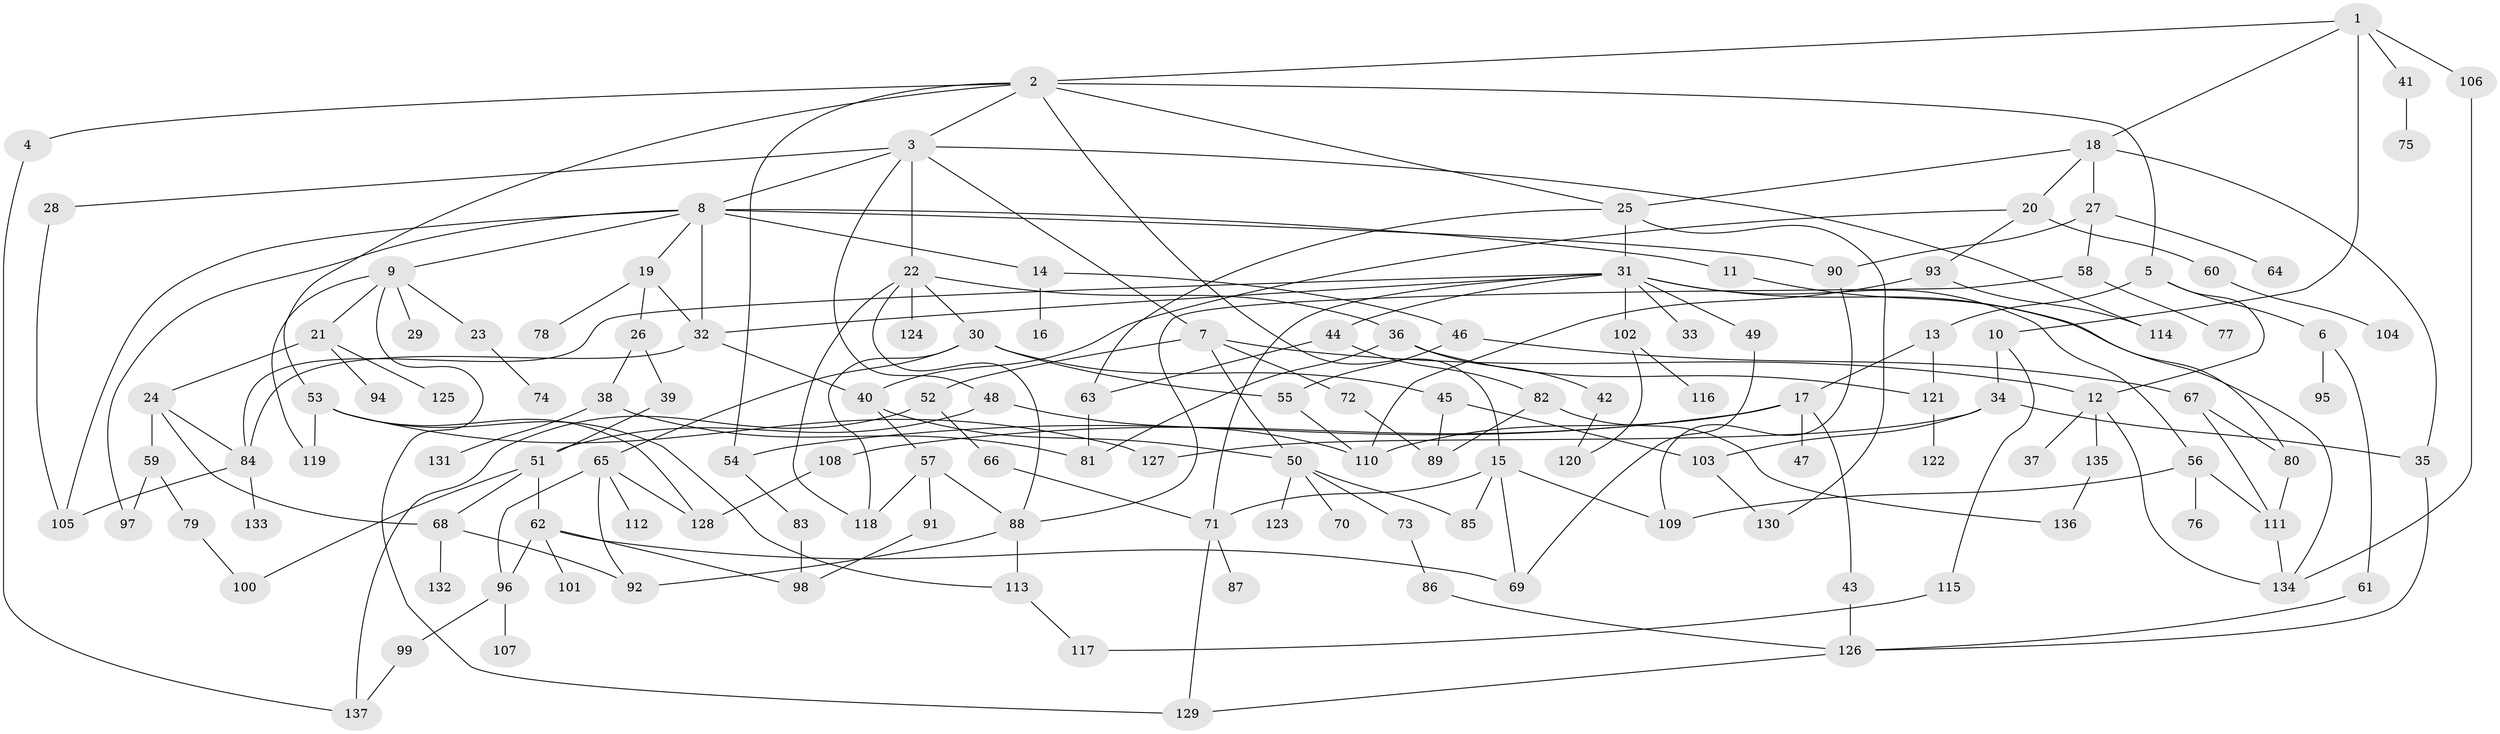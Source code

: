 // coarse degree distribution, {5: 0.13043478260869565, 13: 0.014492753623188406, 6: 0.057971014492753624, 3: 0.2608695652173913, 4: 0.17391304347826086, 2: 0.15942028985507245, 9: 0.043478260869565216, 1: 0.11594202898550725, 7: 0.043478260869565216}
// Generated by graph-tools (version 1.1) at 2025/43/03/06/25 01:43:18]
// undirected, 137 vertices, 203 edges
graph export_dot {
graph [start="1"]
  node [color=gray90,style=filled];
  1;
  2;
  3;
  4;
  5;
  6;
  7;
  8;
  9;
  10;
  11;
  12;
  13;
  14;
  15;
  16;
  17;
  18;
  19;
  20;
  21;
  22;
  23;
  24;
  25;
  26;
  27;
  28;
  29;
  30;
  31;
  32;
  33;
  34;
  35;
  36;
  37;
  38;
  39;
  40;
  41;
  42;
  43;
  44;
  45;
  46;
  47;
  48;
  49;
  50;
  51;
  52;
  53;
  54;
  55;
  56;
  57;
  58;
  59;
  60;
  61;
  62;
  63;
  64;
  65;
  66;
  67;
  68;
  69;
  70;
  71;
  72;
  73;
  74;
  75;
  76;
  77;
  78;
  79;
  80;
  81;
  82;
  83;
  84;
  85;
  86;
  87;
  88;
  89;
  90;
  91;
  92;
  93;
  94;
  95;
  96;
  97;
  98;
  99;
  100;
  101;
  102;
  103;
  104;
  105;
  106;
  107;
  108;
  109;
  110;
  111;
  112;
  113;
  114;
  115;
  116;
  117;
  118;
  119;
  120;
  121;
  122;
  123;
  124;
  125;
  126;
  127;
  128;
  129;
  130;
  131;
  132;
  133;
  134;
  135;
  136;
  137;
  1 -- 2;
  1 -- 10;
  1 -- 18;
  1 -- 41;
  1 -- 106;
  2 -- 3;
  2 -- 4;
  2 -- 5;
  2 -- 15;
  2 -- 25;
  2 -- 53;
  2 -- 54;
  3 -- 7;
  3 -- 8;
  3 -- 22;
  3 -- 28;
  3 -- 48;
  3 -- 114;
  4 -- 137;
  5 -- 6;
  5 -- 13;
  5 -- 12;
  6 -- 61;
  6 -- 95;
  7 -- 12;
  7 -- 52;
  7 -- 72;
  7 -- 50;
  8 -- 9;
  8 -- 11;
  8 -- 14;
  8 -- 19;
  8 -- 97;
  8 -- 32;
  8 -- 105;
  8 -- 90;
  9 -- 21;
  9 -- 23;
  9 -- 29;
  9 -- 119;
  9 -- 129;
  10 -- 34;
  10 -- 115;
  11 -- 80;
  12 -- 37;
  12 -- 135;
  12 -- 134;
  13 -- 17;
  13 -- 121;
  14 -- 16;
  14 -- 46;
  15 -- 71;
  15 -- 85;
  15 -- 69;
  15 -- 109;
  17 -- 43;
  17 -- 47;
  17 -- 54;
  17 -- 108;
  17 -- 110;
  18 -- 20;
  18 -- 27;
  18 -- 35;
  18 -- 25;
  19 -- 26;
  19 -- 32;
  19 -- 78;
  20 -- 40;
  20 -- 60;
  20 -- 93;
  21 -- 24;
  21 -- 94;
  21 -- 125;
  22 -- 30;
  22 -- 36;
  22 -- 88;
  22 -- 124;
  22 -- 118;
  23 -- 74;
  24 -- 59;
  24 -- 84;
  24 -- 68;
  25 -- 31;
  25 -- 63;
  25 -- 130;
  26 -- 38;
  26 -- 39;
  27 -- 58;
  27 -- 64;
  27 -- 90;
  28 -- 105;
  30 -- 45;
  30 -- 55;
  30 -- 65;
  30 -- 118;
  31 -- 33;
  31 -- 44;
  31 -- 49;
  31 -- 56;
  31 -- 102;
  31 -- 134;
  31 -- 84;
  31 -- 71;
  31 -- 32;
  32 -- 84;
  32 -- 40;
  34 -- 35;
  34 -- 127;
  34 -- 103;
  35 -- 126;
  36 -- 42;
  36 -- 81;
  36 -- 121;
  38 -- 131;
  38 -- 81;
  39 -- 51;
  40 -- 50;
  40 -- 57;
  41 -- 75;
  42 -- 120;
  43 -- 126;
  44 -- 82;
  44 -- 63;
  45 -- 103;
  45 -- 89;
  46 -- 67;
  46 -- 55;
  48 -- 51;
  48 -- 110;
  49 -- 69;
  50 -- 70;
  50 -- 73;
  50 -- 123;
  50 -- 85;
  51 -- 62;
  51 -- 68;
  51 -- 100;
  52 -- 66;
  52 -- 137;
  53 -- 113;
  53 -- 127;
  53 -- 119;
  53 -- 128;
  54 -- 83;
  55 -- 110;
  56 -- 76;
  56 -- 111;
  56 -- 109;
  57 -- 91;
  57 -- 88;
  57 -- 118;
  58 -- 77;
  58 -- 88;
  59 -- 79;
  59 -- 97;
  60 -- 104;
  61 -- 126;
  62 -- 69;
  62 -- 96;
  62 -- 101;
  62 -- 98;
  63 -- 81;
  65 -- 92;
  65 -- 112;
  65 -- 128;
  65 -- 96;
  66 -- 71;
  67 -- 111;
  67 -- 80;
  68 -- 132;
  68 -- 92;
  71 -- 87;
  71 -- 129;
  72 -- 89;
  73 -- 86;
  79 -- 100;
  80 -- 111;
  82 -- 136;
  82 -- 89;
  83 -- 98;
  84 -- 133;
  84 -- 105;
  86 -- 126;
  88 -- 113;
  88 -- 92;
  90 -- 109;
  91 -- 98;
  93 -- 114;
  93 -- 110;
  96 -- 99;
  96 -- 107;
  99 -- 137;
  102 -- 116;
  102 -- 120;
  103 -- 130;
  106 -- 134;
  108 -- 128;
  111 -- 134;
  113 -- 117;
  115 -- 117;
  121 -- 122;
  126 -- 129;
  135 -- 136;
}
